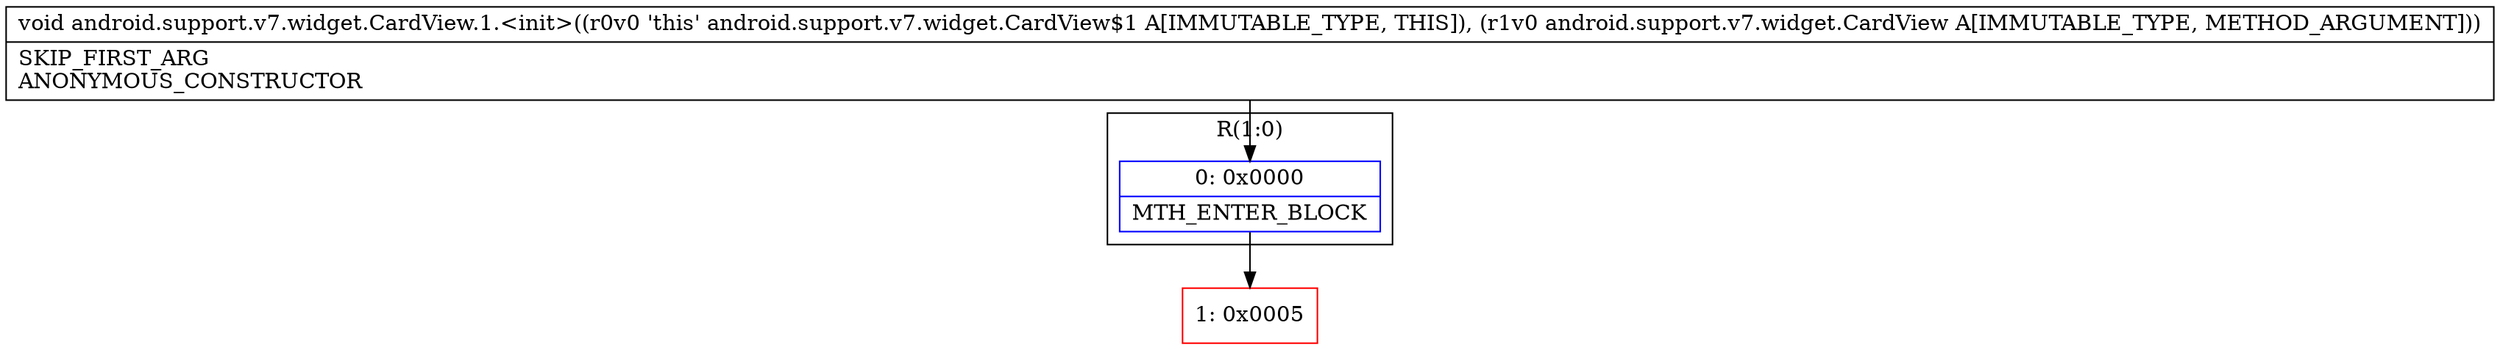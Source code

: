 digraph "CFG forandroid.support.v7.widget.CardView.1.\<init\>(Landroid\/support\/v7\/widget\/CardView;)V" {
subgraph cluster_Region_2142633670 {
label = "R(1:0)";
node [shape=record,color=blue];
Node_0 [shape=record,label="{0\:\ 0x0000|MTH_ENTER_BLOCK\l}"];
}
Node_1 [shape=record,color=red,label="{1\:\ 0x0005}"];
MethodNode[shape=record,label="{void android.support.v7.widget.CardView.1.\<init\>((r0v0 'this' android.support.v7.widget.CardView$1 A[IMMUTABLE_TYPE, THIS]), (r1v0 android.support.v7.widget.CardView A[IMMUTABLE_TYPE, METHOD_ARGUMENT]))  | SKIP_FIRST_ARG\lANONYMOUS_CONSTRUCTOR\l}"];
MethodNode -> Node_0;
Node_0 -> Node_1;
}

